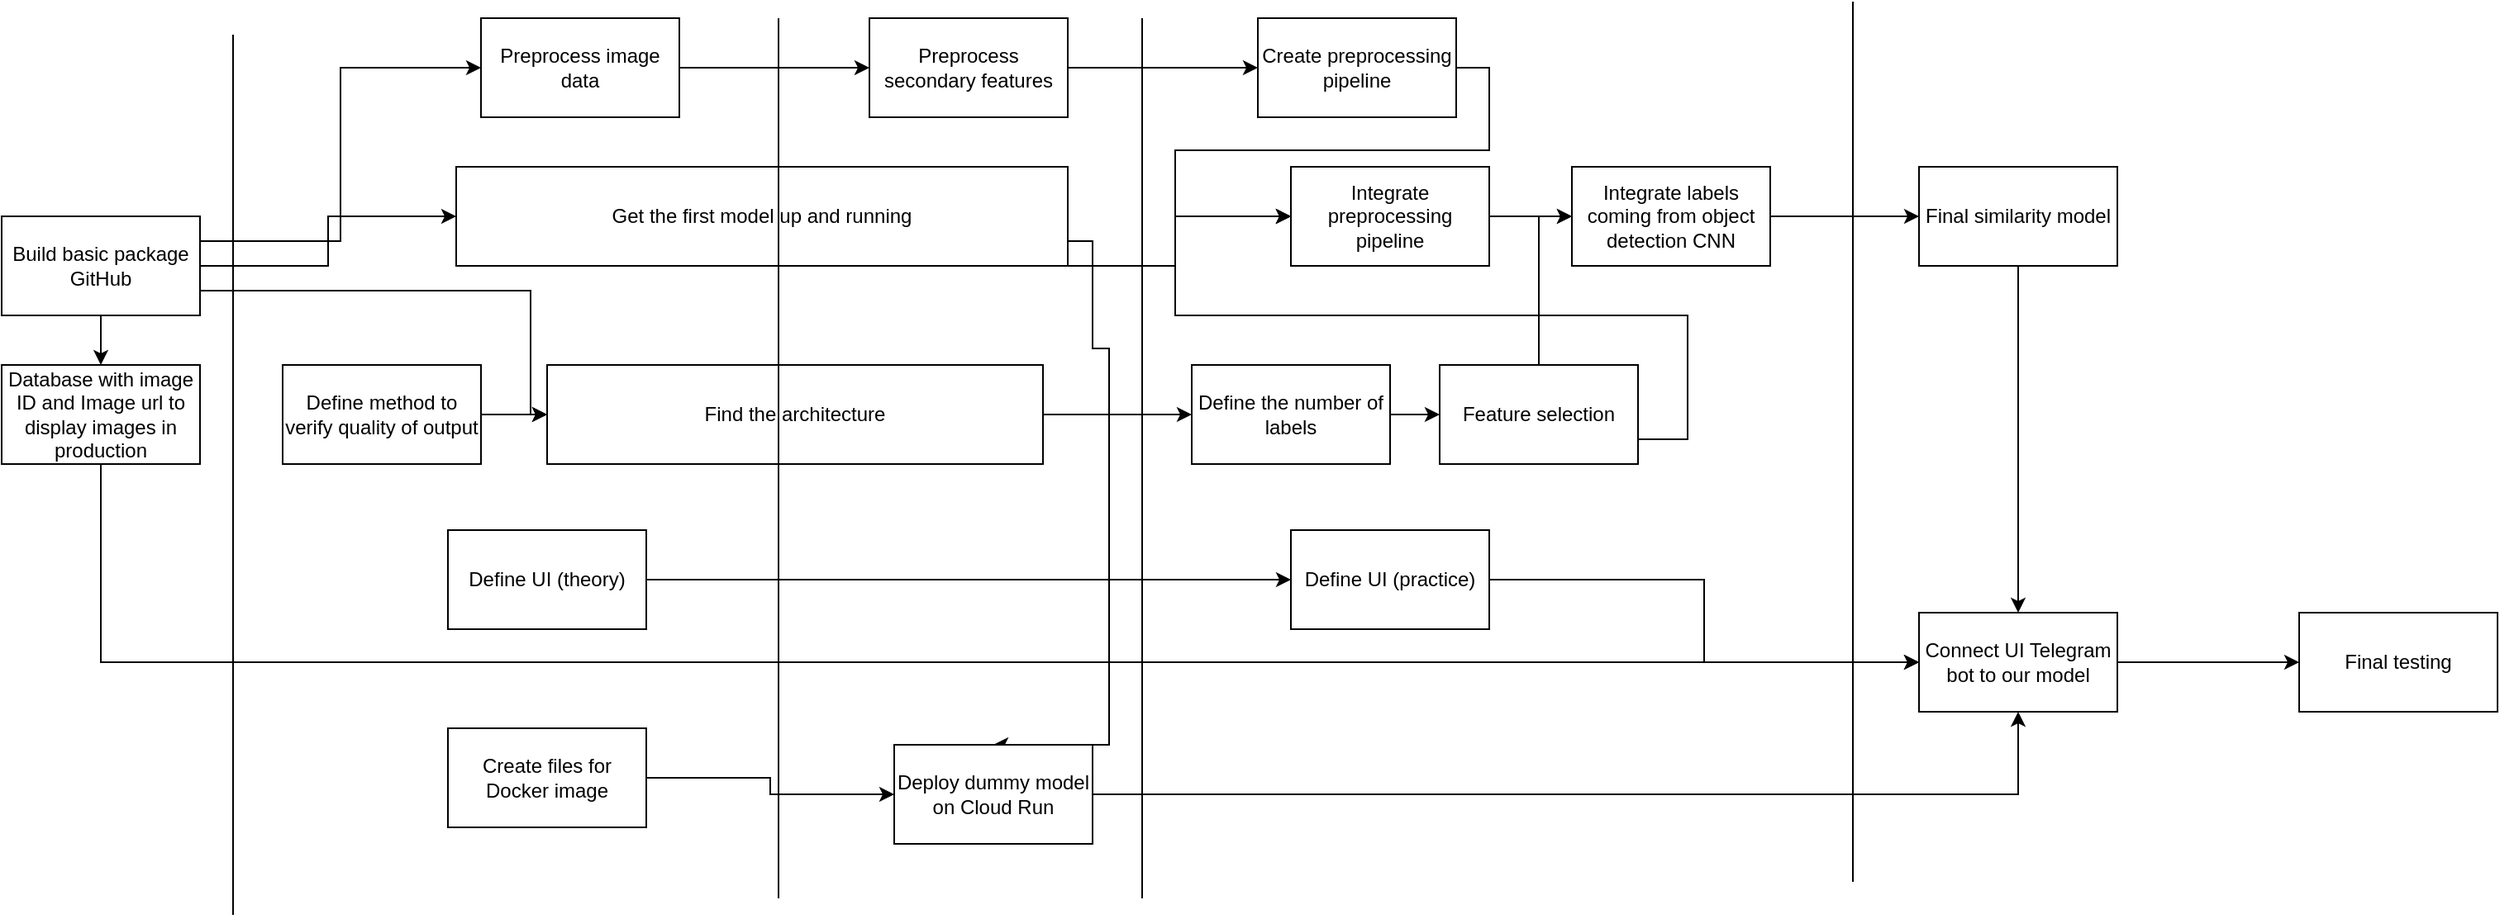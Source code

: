 <mxfile version="14.4.3" type="github">
  <diagram id="nk3jkbMKJ6bsF130eLUs" name="Page-1">
    <mxGraphModel dx="3065" dy="659" grid="1" gridSize="10" guides="1" tooltips="1" connect="1" arrows="1" fold="1" page="1" pageScale="1" pageWidth="850" pageHeight="1100" math="0" shadow="0">
      <root>
        <mxCell id="0" />
        <mxCell id="1" parent="0" />
        <mxCell id="1ROCvlm7I28-aJmoXn1c-18" style="edgeStyle=orthogonalEdgeStyle;rounded=0;orthogonalLoop=1;jettySize=auto;html=1;exitX=0.5;exitY=1;exitDx=0;exitDy=0;entryX=0;entryY=0.5;entryDx=0;entryDy=0;" edge="1" parent="1" source="1ROCvlm7I28-aJmoXn1c-1" target="1ROCvlm7I28-aJmoXn1c-16">
          <mxGeometry relative="1" as="geometry">
            <Array as="points">
              <mxPoint x="-1490" y="430" />
            </Array>
          </mxGeometry>
        </mxCell>
        <mxCell id="1ROCvlm7I28-aJmoXn1c-1" value="Database with image ID and Image url to display images in production" style="rounded=0;whiteSpace=wrap;html=1;" vertex="1" parent="1">
          <mxGeometry x="-1550" y="250" width="120" height="60" as="geometry" />
        </mxCell>
        <mxCell id="1ROCvlm7I28-aJmoXn1c-28" style="edgeStyle=orthogonalEdgeStyle;rounded=0;orthogonalLoop=1;jettySize=auto;html=1;exitX=1;exitY=0.5;exitDx=0;exitDy=0;" edge="1" parent="1" source="1ROCvlm7I28-aJmoXn1c-2" target="1ROCvlm7I28-aJmoXn1c-3">
          <mxGeometry relative="1" as="geometry" />
        </mxCell>
        <mxCell id="1ROCvlm7I28-aJmoXn1c-2" value="Preprocess image data" style="rounded=0;whiteSpace=wrap;html=1;" vertex="1" parent="1">
          <mxGeometry x="-1260" y="40" width="120" height="60" as="geometry" />
        </mxCell>
        <mxCell id="1ROCvlm7I28-aJmoXn1c-29" style="edgeStyle=orthogonalEdgeStyle;rounded=0;orthogonalLoop=1;jettySize=auto;html=1;exitX=1;exitY=0.5;exitDx=0;exitDy=0;entryX=0;entryY=0.5;entryDx=0;entryDy=0;" edge="1" parent="1" source="1ROCvlm7I28-aJmoXn1c-3" target="1ROCvlm7I28-aJmoXn1c-4">
          <mxGeometry relative="1" as="geometry" />
        </mxCell>
        <mxCell id="1ROCvlm7I28-aJmoXn1c-3" value="Preprocess secondary features" style="rounded=0;whiteSpace=wrap;html=1;" vertex="1" parent="1">
          <mxGeometry x="-1025" y="40" width="120" height="60" as="geometry" />
        </mxCell>
        <mxCell id="1ROCvlm7I28-aJmoXn1c-31" style="edgeStyle=orthogonalEdgeStyle;rounded=0;orthogonalLoop=1;jettySize=auto;html=1;exitX=1;exitY=0.5;exitDx=0;exitDy=0;entryX=0;entryY=0.5;entryDx=0;entryDy=0;" edge="1" parent="1" source="1ROCvlm7I28-aJmoXn1c-4" target="1ROCvlm7I28-aJmoXn1c-10">
          <mxGeometry relative="1" as="geometry">
            <Array as="points">
              <mxPoint x="-650" y="70" />
              <mxPoint x="-650" y="120" />
              <mxPoint x="-840" y="120" />
              <mxPoint x="-840" y="160" />
            </Array>
          </mxGeometry>
        </mxCell>
        <mxCell id="1ROCvlm7I28-aJmoXn1c-4" value="Create preprocessing pipeline" style="rounded=0;whiteSpace=wrap;html=1;" vertex="1" parent="1">
          <mxGeometry x="-790" y="40" width="120" height="60" as="geometry" />
        </mxCell>
        <mxCell id="1ROCvlm7I28-aJmoXn1c-37" style="edgeStyle=orthogonalEdgeStyle;rounded=0;orthogonalLoop=1;jettySize=auto;html=1;exitX=1;exitY=0.5;exitDx=0;exitDy=0;entryX=0;entryY=0.5;entryDx=0;entryDy=0;" edge="1" parent="1" source="1ROCvlm7I28-aJmoXn1c-5" target="1ROCvlm7I28-aJmoXn1c-6">
          <mxGeometry relative="1" as="geometry" />
        </mxCell>
        <mxCell id="1ROCvlm7I28-aJmoXn1c-5" value="Define the number of labels" style="rounded=0;whiteSpace=wrap;html=1;" vertex="1" parent="1">
          <mxGeometry x="-830" y="250" width="120" height="60" as="geometry" />
        </mxCell>
        <mxCell id="1ROCvlm7I28-aJmoXn1c-33" style="edgeStyle=orthogonalEdgeStyle;rounded=0;orthogonalLoop=1;jettySize=auto;html=1;exitX=1;exitY=0.75;exitDx=0;exitDy=0;entryX=0;entryY=0.5;entryDx=0;entryDy=0;" edge="1" parent="1" source="1ROCvlm7I28-aJmoXn1c-6" target="1ROCvlm7I28-aJmoXn1c-10">
          <mxGeometry relative="1" as="geometry">
            <Array as="points">
              <mxPoint x="-530" y="295" />
              <mxPoint x="-530" y="220" />
              <mxPoint x="-840" y="220" />
              <mxPoint x="-840" y="160" />
            </Array>
          </mxGeometry>
        </mxCell>
        <mxCell id="1ROCvlm7I28-aJmoXn1c-38" style="edgeStyle=orthogonalEdgeStyle;rounded=0;orthogonalLoop=1;jettySize=auto;html=1;exitX=0.5;exitY=0;exitDx=0;exitDy=0;entryX=0;entryY=0.5;entryDx=0;entryDy=0;" edge="1" parent="1" source="1ROCvlm7I28-aJmoXn1c-6" target="1ROCvlm7I28-aJmoXn1c-11">
          <mxGeometry relative="1" as="geometry">
            <Array as="points">
              <mxPoint x="-620" y="160" />
            </Array>
          </mxGeometry>
        </mxCell>
        <mxCell id="1ROCvlm7I28-aJmoXn1c-6" value="Feature selection" style="rounded=0;whiteSpace=wrap;html=1;" vertex="1" parent="1">
          <mxGeometry x="-680" y="250" width="120" height="60" as="geometry" />
        </mxCell>
        <mxCell id="1ROCvlm7I28-aJmoXn1c-36" style="edgeStyle=orthogonalEdgeStyle;rounded=0;orthogonalLoop=1;jettySize=auto;html=1;exitX=1;exitY=0.5;exitDx=0;exitDy=0;entryX=0;entryY=0.5;entryDx=0;entryDy=0;" edge="1" parent="1" source="1ROCvlm7I28-aJmoXn1c-7" target="1ROCvlm7I28-aJmoXn1c-5">
          <mxGeometry relative="1" as="geometry" />
        </mxCell>
        <mxCell id="1ROCvlm7I28-aJmoXn1c-7" value="Find the architecture" style="rounded=0;whiteSpace=wrap;html=1;" vertex="1" parent="1">
          <mxGeometry x="-1220" y="250" width="300" height="60" as="geometry" />
        </mxCell>
        <mxCell id="1ROCvlm7I28-aJmoXn1c-35" style="edgeStyle=orthogonalEdgeStyle;rounded=0;orthogonalLoop=1;jettySize=auto;html=1;exitX=1;exitY=0.5;exitDx=0;exitDy=0;entryX=0;entryY=0.5;entryDx=0;entryDy=0;" edge="1" parent="1" source="1ROCvlm7I28-aJmoXn1c-8" target="1ROCvlm7I28-aJmoXn1c-7">
          <mxGeometry relative="1" as="geometry">
            <Array as="points">
              <mxPoint x="-1230" y="280" />
              <mxPoint x="-1230" y="280" />
            </Array>
          </mxGeometry>
        </mxCell>
        <mxCell id="1ROCvlm7I28-aJmoXn1c-8" value="Define method to verify quality of output" style="rounded=0;whiteSpace=wrap;html=1;" vertex="1" parent="1">
          <mxGeometry x="-1380" y="250" width="120" height="60" as="geometry" />
        </mxCell>
        <mxCell id="1ROCvlm7I28-aJmoXn1c-25" style="edgeStyle=orthogonalEdgeStyle;rounded=0;orthogonalLoop=1;jettySize=auto;html=1;exitX=1;exitY=0.75;exitDx=0;exitDy=0;entryX=0.5;entryY=0;entryDx=0;entryDy=0;" edge="1" parent="1" source="1ROCvlm7I28-aJmoXn1c-9" target="1ROCvlm7I28-aJmoXn1c-15">
          <mxGeometry relative="1" as="geometry">
            <Array as="points">
              <mxPoint x="-890" y="175" />
              <mxPoint x="-890" y="240" />
              <mxPoint x="-880" y="240" />
              <mxPoint x="-880" y="480" />
            </Array>
          </mxGeometry>
        </mxCell>
        <mxCell id="1ROCvlm7I28-aJmoXn1c-32" style="edgeStyle=orthogonalEdgeStyle;rounded=0;orthogonalLoop=1;jettySize=auto;html=1;exitX=1;exitY=0.5;exitDx=0;exitDy=0;entryX=0;entryY=0.5;entryDx=0;entryDy=0;" edge="1" parent="1" source="1ROCvlm7I28-aJmoXn1c-9" target="1ROCvlm7I28-aJmoXn1c-10">
          <mxGeometry relative="1" as="geometry">
            <Array as="points">
              <mxPoint x="-905" y="190" />
              <mxPoint x="-840" y="190" />
              <mxPoint x="-840" y="160" />
            </Array>
          </mxGeometry>
        </mxCell>
        <mxCell id="1ROCvlm7I28-aJmoXn1c-9" value="Get the first model up and running" style="rounded=0;whiteSpace=wrap;html=1;" vertex="1" parent="1">
          <mxGeometry x="-1275" y="130" width="370" height="60" as="geometry" />
        </mxCell>
        <mxCell id="1ROCvlm7I28-aJmoXn1c-10" value="Integrate preprocessing pipeline" style="rounded=0;whiteSpace=wrap;html=1;" vertex="1" parent="1">
          <mxGeometry x="-770" y="130" width="120" height="60" as="geometry" />
        </mxCell>
        <mxCell id="1ROCvlm7I28-aJmoXn1c-48" style="edgeStyle=orthogonalEdgeStyle;rounded=0;orthogonalLoop=1;jettySize=auto;html=1;exitX=0.5;exitY=1;exitDx=0;exitDy=0;entryX=0.5;entryY=0;entryDx=0;entryDy=0;" edge="1" parent="1" source="1ROCvlm7I28-aJmoXn1c-13" target="1ROCvlm7I28-aJmoXn1c-1">
          <mxGeometry relative="1" as="geometry" />
        </mxCell>
        <mxCell id="1ROCvlm7I28-aJmoXn1c-49" style="edgeStyle=orthogonalEdgeStyle;rounded=0;orthogonalLoop=1;jettySize=auto;html=1;exitX=1;exitY=0.25;exitDx=0;exitDy=0;entryX=0;entryY=0.5;entryDx=0;entryDy=0;" edge="1" parent="1" source="1ROCvlm7I28-aJmoXn1c-13" target="1ROCvlm7I28-aJmoXn1c-2">
          <mxGeometry relative="1" as="geometry" />
        </mxCell>
        <mxCell id="1ROCvlm7I28-aJmoXn1c-51" style="edgeStyle=orthogonalEdgeStyle;rounded=0;orthogonalLoop=1;jettySize=auto;html=1;exitX=1;exitY=0.75;exitDx=0;exitDy=0;entryX=0;entryY=0.5;entryDx=0;entryDy=0;" edge="1" parent="1" source="1ROCvlm7I28-aJmoXn1c-13" target="1ROCvlm7I28-aJmoXn1c-7">
          <mxGeometry relative="1" as="geometry">
            <Array as="points">
              <mxPoint x="-1230" y="205" />
              <mxPoint x="-1230" y="280" />
            </Array>
          </mxGeometry>
        </mxCell>
        <mxCell id="1ROCvlm7I28-aJmoXn1c-55" style="edgeStyle=orthogonalEdgeStyle;rounded=0;orthogonalLoop=1;jettySize=auto;html=1;exitX=1;exitY=0.5;exitDx=0;exitDy=0;entryX=0;entryY=0.5;entryDx=0;entryDy=0;" edge="1" parent="1" source="1ROCvlm7I28-aJmoXn1c-13" target="1ROCvlm7I28-aJmoXn1c-9">
          <mxGeometry relative="1" as="geometry" />
        </mxCell>
        <mxCell id="1ROCvlm7I28-aJmoXn1c-13" value="Build basic package GitHub" style="rounded=0;whiteSpace=wrap;html=1;" vertex="1" parent="1">
          <mxGeometry x="-1550" y="160" width="120" height="60" as="geometry" />
        </mxCell>
        <mxCell id="1ROCvlm7I28-aJmoXn1c-53" style="edgeStyle=orthogonalEdgeStyle;rounded=0;orthogonalLoop=1;jettySize=auto;html=1;exitX=1;exitY=0.5;exitDx=0;exitDy=0;entryX=0;entryY=0.5;entryDx=0;entryDy=0;" edge="1" parent="1" source="1ROCvlm7I28-aJmoXn1c-14" target="1ROCvlm7I28-aJmoXn1c-52">
          <mxGeometry relative="1" as="geometry" />
        </mxCell>
        <mxCell id="1ROCvlm7I28-aJmoXn1c-14" value="Define UI (theory)" style="rounded=0;whiteSpace=wrap;html=1;" vertex="1" parent="1">
          <mxGeometry x="-1280" y="350" width="120" height="60" as="geometry" />
        </mxCell>
        <mxCell id="1ROCvlm7I28-aJmoXn1c-45" style="edgeStyle=orthogonalEdgeStyle;rounded=0;orthogonalLoop=1;jettySize=auto;html=1;exitX=1;exitY=0.5;exitDx=0;exitDy=0;entryX=0.5;entryY=1;entryDx=0;entryDy=0;" edge="1" parent="1" source="1ROCvlm7I28-aJmoXn1c-15" target="1ROCvlm7I28-aJmoXn1c-16">
          <mxGeometry relative="1" as="geometry" />
        </mxCell>
        <mxCell id="1ROCvlm7I28-aJmoXn1c-15" value="Deploy dummy model on Cloud Run" style="rounded=0;whiteSpace=wrap;html=1;" vertex="1" parent="1">
          <mxGeometry x="-1010" y="480" width="120" height="60" as="geometry" />
        </mxCell>
        <mxCell id="1ROCvlm7I28-aJmoXn1c-46" style="edgeStyle=orthogonalEdgeStyle;rounded=0;orthogonalLoop=1;jettySize=auto;html=1;exitX=1;exitY=0.5;exitDx=0;exitDy=0;entryX=0;entryY=0.5;entryDx=0;entryDy=0;" edge="1" parent="1" source="1ROCvlm7I28-aJmoXn1c-16" target="1ROCvlm7I28-aJmoXn1c-17">
          <mxGeometry relative="1" as="geometry" />
        </mxCell>
        <mxCell id="1ROCvlm7I28-aJmoXn1c-16" value="Connect UI Telegram bot to our model" style="rounded=0;whiteSpace=wrap;html=1;" vertex="1" parent="1">
          <mxGeometry x="-390" y="400" width="120" height="60" as="geometry" />
        </mxCell>
        <mxCell id="1ROCvlm7I28-aJmoXn1c-17" value="Final testing" style="rounded=0;whiteSpace=wrap;html=1;" vertex="1" parent="1">
          <mxGeometry x="-160" y="400" width="120" height="60" as="geometry" />
        </mxCell>
        <mxCell id="1ROCvlm7I28-aJmoXn1c-23" style="edgeStyle=orthogonalEdgeStyle;rounded=0;orthogonalLoop=1;jettySize=auto;html=1;exitX=1;exitY=0.5;exitDx=0;exitDy=0;entryX=0;entryY=0.5;entryDx=0;entryDy=0;" edge="1" parent="1" source="1ROCvlm7I28-aJmoXn1c-22" target="1ROCvlm7I28-aJmoXn1c-15">
          <mxGeometry relative="1" as="geometry" />
        </mxCell>
        <mxCell id="1ROCvlm7I28-aJmoXn1c-22" value="Create files for Docker image" style="rounded=0;whiteSpace=wrap;html=1;" vertex="1" parent="1">
          <mxGeometry x="-1280" y="470" width="120" height="60" as="geometry" />
        </mxCell>
        <mxCell id="1ROCvlm7I28-aJmoXn1c-47" style="edgeStyle=orthogonalEdgeStyle;rounded=0;orthogonalLoop=1;jettySize=auto;html=1;exitX=0.5;exitY=1;exitDx=0;exitDy=0;" edge="1" parent="1" source="1ROCvlm7I28-aJmoXn1c-39" target="1ROCvlm7I28-aJmoXn1c-16">
          <mxGeometry relative="1" as="geometry" />
        </mxCell>
        <mxCell id="1ROCvlm7I28-aJmoXn1c-39" value="Final similarity model" style="rounded=0;whiteSpace=wrap;html=1;" vertex="1" parent="1">
          <mxGeometry x="-390" y="130" width="120" height="60" as="geometry" />
        </mxCell>
        <mxCell id="1ROCvlm7I28-aJmoXn1c-54" style="edgeStyle=orthogonalEdgeStyle;rounded=0;orthogonalLoop=1;jettySize=auto;html=1;exitX=1;exitY=0.5;exitDx=0;exitDy=0;entryX=0;entryY=0.5;entryDx=0;entryDy=0;" edge="1" parent="1" source="1ROCvlm7I28-aJmoXn1c-52" target="1ROCvlm7I28-aJmoXn1c-16">
          <mxGeometry relative="1" as="geometry" />
        </mxCell>
        <mxCell id="1ROCvlm7I28-aJmoXn1c-52" value="Define UI (practice)" style="rounded=0;whiteSpace=wrap;html=1;" vertex="1" parent="1">
          <mxGeometry x="-770" y="350" width="120" height="60" as="geometry" />
        </mxCell>
        <mxCell id="1ROCvlm7I28-aJmoXn1c-57" style="edgeStyle=orthogonalEdgeStyle;rounded=0;orthogonalLoop=1;jettySize=auto;html=1;exitX=1;exitY=0.5;exitDx=0;exitDy=0;entryX=0;entryY=0.5;entryDx=0;entryDy=0;" edge="1" parent="1" source="1ROCvlm7I28-aJmoXn1c-11" target="1ROCvlm7I28-aJmoXn1c-39">
          <mxGeometry relative="1" as="geometry" />
        </mxCell>
        <mxCell id="1ROCvlm7I28-aJmoXn1c-11" value="Integrate labels coming from object detection CNN" style="rounded=0;whiteSpace=wrap;html=1;" vertex="1" parent="1">
          <mxGeometry x="-600" y="130" width="120" height="60" as="geometry" />
        </mxCell>
        <mxCell id="1ROCvlm7I28-aJmoXn1c-56" style="edgeStyle=orthogonalEdgeStyle;rounded=0;orthogonalLoop=1;jettySize=auto;html=1;exitX=1;exitY=0.5;exitDx=0;exitDy=0;entryX=0;entryY=0.5;entryDx=0;entryDy=0;" edge="1" parent="1" source="1ROCvlm7I28-aJmoXn1c-10" target="1ROCvlm7I28-aJmoXn1c-11">
          <mxGeometry relative="1" as="geometry">
            <mxPoint x="-650" y="160" as="sourcePoint" />
            <mxPoint x="-200" y="170" as="targetPoint" />
          </mxGeometry>
        </mxCell>
        <mxCell id="1ROCvlm7I28-aJmoXn1c-58" value="" style="endArrow=none;html=1;" edge="1" parent="1">
          <mxGeometry width="50" height="50" relative="1" as="geometry">
            <mxPoint x="-1410" y="50" as="sourcePoint" />
            <mxPoint x="-1410" y="583" as="targetPoint" />
          </mxGeometry>
        </mxCell>
        <mxCell id="1ROCvlm7I28-aJmoXn1c-59" value="" style="endArrow=none;html=1;" edge="1" parent="1">
          <mxGeometry width="50" height="50" relative="1" as="geometry">
            <mxPoint x="-1080" y="40" as="sourcePoint" />
            <mxPoint x="-1080" y="573" as="targetPoint" />
          </mxGeometry>
        </mxCell>
        <mxCell id="1ROCvlm7I28-aJmoXn1c-60" value="" style="endArrow=none;html=1;" edge="1" parent="1">
          <mxGeometry width="50" height="50" relative="1" as="geometry">
            <mxPoint x="-860" y="40" as="sourcePoint" />
            <mxPoint x="-860" y="573" as="targetPoint" />
          </mxGeometry>
        </mxCell>
        <mxCell id="1ROCvlm7I28-aJmoXn1c-61" value="" style="endArrow=none;html=1;" edge="1" parent="1">
          <mxGeometry width="50" height="50" relative="1" as="geometry">
            <mxPoint x="-430" y="30" as="sourcePoint" />
            <mxPoint x="-430" y="563" as="targetPoint" />
          </mxGeometry>
        </mxCell>
      </root>
    </mxGraphModel>
  </diagram>
</mxfile>
